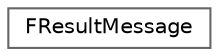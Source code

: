 digraph "Graphical Class Hierarchy"
{
 // INTERACTIVE_SVG=YES
 // LATEX_PDF_SIZE
  bgcolor="transparent";
  edge [fontname=Helvetica,fontsize=10,labelfontname=Helvetica,labelfontsize=10];
  node [fontname=Helvetica,fontsize=10,shape=box,height=0.2,width=0.4];
  rankdir="LR";
  Node0 [id="Node000000",label="FResultMessage",height=0.2,width=0.4,color="grey40", fillcolor="white", style="filled",URL="$d8/da0/structFResultMessage.html",tooltip="Simple Return struct for supplying success or failure with an optional error message."];
}
